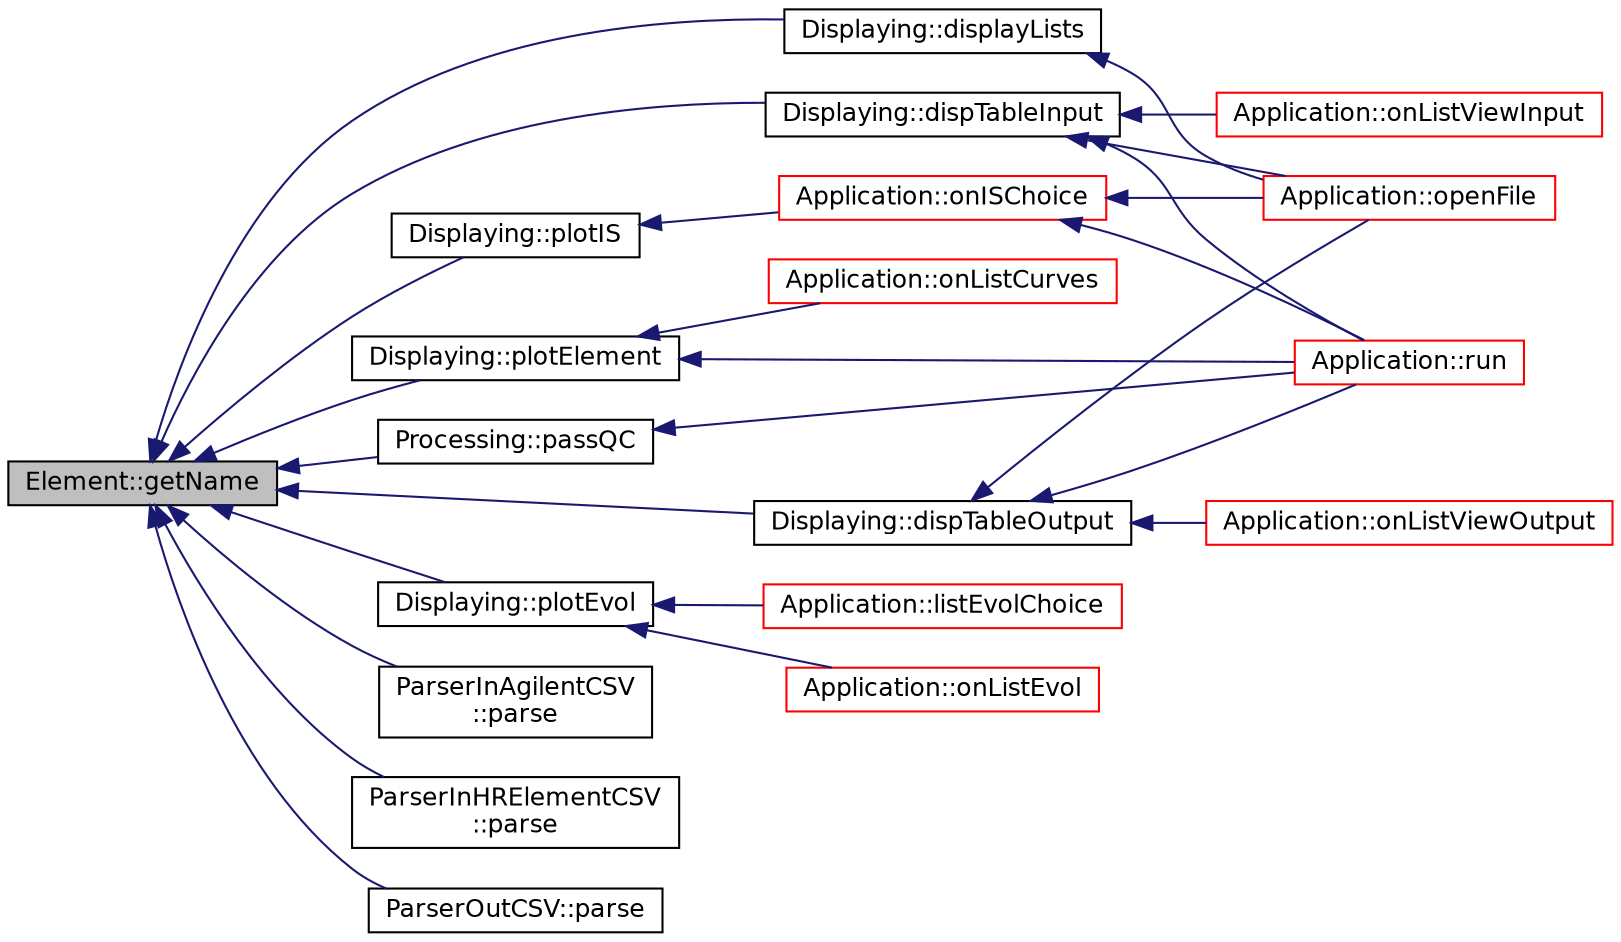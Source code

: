 digraph "Element::getName"
{
 // INTERACTIVE_SVG=YES
  edge [fontname="Helvetica",fontsize="12",labelfontname="Helvetica",labelfontsize="12"];
  node [fontname="Helvetica",fontsize="12",shape=record];
  rankdir="LR";
  Node1 [label="Element::getName",height=0.2,width=0.4,color="black", fillcolor="grey75", style="filled" fontcolor="black"];
  Node1 -> Node2 [dir="back",color="midnightblue",fontsize="12",style="solid",fontname="Helvetica"];
  Node2 [label="Displaying::dispTableInput",height=0.2,width=0.4,color="black", fillcolor="white", style="filled",URL="$a00003.html#a30730fad4ea063bd1a253de59a279ecc",tooltip="displays input data on the input Table "];
  Node2 -> Node3 [dir="back",color="midnightblue",fontsize="12",style="solid",fontname="Helvetica"];
  Node3 [label="Application::onListViewInput",height=0.2,width=0.4,color="red", fillcolor="white", style="filled",URL="$a00001.html#a046e614292cb3c01bf90568dbde70d0c",tooltip="Slot of clicking on Solutions list in input data view. "];
  Node2 -> Node4 [dir="back",color="midnightblue",fontsize="12",style="solid",fontname="Helvetica"];
  Node4 [label="Application::run",height=0.2,width=0.4,color="red", fillcolor="white", style="filled",URL="$a00001.html#a68965449404743bf1add056784d6cf81",tooltip="Slot of clicking on proceed button. "];
  Node2 -> Node5 [dir="back",color="midnightblue",fontsize="12",style="solid",fontname="Helvetica"];
  Node5 [label="Application::openFile",height=0.2,width=0.4,color="red", fillcolor="white", style="filled",URL="$a00001.html#ab7f9356b1eaa23c179500675d92a49d5",tooltip="Slot of clicking on open data file button. "];
  Node1 -> Node6 [dir="back",color="midnightblue",fontsize="12",style="solid",fontname="Helvetica"];
  Node6 [label="Displaying::dispTableOutput",height=0.2,width=0.4,color="black", fillcolor="white", style="filled",URL="$a00003.html#a773c819165ab712b4fd073ddddcd8695",tooltip="display output data on the output Table "];
  Node6 -> Node7 [dir="back",color="midnightblue",fontsize="12",style="solid",fontname="Helvetica"];
  Node7 [label="Application::onListViewOutput",height=0.2,width=0.4,color="red", fillcolor="white", style="filled",URL="$a00001.html#a8123f70b34dd0f69ba8ba756e23c0ce0",tooltip="Slot of clicking on Solutions list in output data view. "];
  Node6 -> Node4 [dir="back",color="midnightblue",fontsize="12",style="solid",fontname="Helvetica"];
  Node6 -> Node5 [dir="back",color="midnightblue",fontsize="12",style="solid",fontname="Helvetica"];
  Node1 -> Node8 [dir="back",color="midnightblue",fontsize="12",style="solid",fontname="Helvetica"];
  Node8 [label="Displaying::displayLists",height=0.2,width=0.4,color="black", fillcolor="white", style="filled",URL="$a00003.html#a5948e8f752a67b250665cee57abdadb2",tooltip="Generates lists : of Elements, HR-MR-LR Elements and Blanks. "];
  Node8 -> Node5 [dir="back",color="midnightblue",fontsize="12",style="solid",fontname="Helvetica"];
  Node1 -> Node9 [dir="back",color="midnightblue",fontsize="12",style="solid",fontname="Helvetica"];
  Node9 [label="Displaying::plotIS",height=0.2,width=0.4,color="black", fillcolor="white", style="filled",URL="$a00003.html#a836d9f49a3480b021e2c2fa22e05d6b1",tooltip="Plots internal standard curve. "];
  Node9 -> Node10 [dir="back",color="midnightblue",fontsize="12",style="solid",fontname="Helvetica"];
  Node10 [label="Application::onISChoice",height=0.2,width=0.4,color="red", fillcolor="white", style="filled",URL="$a00001.html#a9c0b6e60ede4b6f2c60abe874f351994",tooltip="Slot of choosing Internal standard plot plot to diplay. "];
  Node10 -> Node4 [dir="back",color="midnightblue",fontsize="12",style="solid",fontname="Helvetica"];
  Node10 -> Node5 [dir="back",color="midnightblue",fontsize="12",style="solid",fontname="Helvetica"];
  Node1 -> Node11 [dir="back",color="midnightblue",fontsize="12",style="solid",fontname="Helvetica"];
  Node11 [label="Displaying::plotEvol",height=0.2,width=0.4,color="black", fillcolor="white", style="filled",URL="$a00003.html#a5b87ca7ad17830b56f9609f54991dd77",tooltip="Plots Evolution curve. "];
  Node11 -> Node12 [dir="back",color="midnightblue",fontsize="12",style="solid",fontname="Helvetica"];
  Node12 [label="Application::onListEvol",height=0.2,width=0.4,color="red", fillcolor="white", style="filled",URL="$a00001.html#a782111e122dd130f507d3fcf4cf3799f",tooltip="Slot of clicking on Elements list in Evolution curve view. "];
  Node11 -> Node13 [dir="back",color="midnightblue",fontsize="12",style="solid",fontname="Helvetica"];
  Node13 [label="Application::listEvolChoice",height=0.2,width=0.4,color="red", fillcolor="white", style="filled",URL="$a00001.html#aed862c3c1e225b452efec5af99221025",tooltip="Slot of choosing the evolution plot to diplay. "];
  Node1 -> Node14 [dir="back",color="midnightblue",fontsize="12",style="solid",fontname="Helvetica"];
  Node14 [label="Displaying::plotElement",height=0.2,width=0.4,color="black", fillcolor="white", style="filled",URL="$a00003.html#a2eb8d02c398ddd7708260ec230ceafcc",tooltip="Plots Calibration curves. "];
  Node14 -> Node15 [dir="back",color="midnightblue",fontsize="12",style="solid",fontname="Helvetica"];
  Node15 [label="Application::onListCurves",height=0.2,width=0.4,color="red", fillcolor="white", style="filled",URL="$a00001.html#a4c314b290d0ecc615133d5bf6799b710",tooltip="Slot of clicking on Elements list in Calibration curve view. "];
  Node14 -> Node4 [dir="back",color="midnightblue",fontsize="12",style="solid",fontname="Helvetica"];
  Node1 -> Node16 [dir="back",color="midnightblue",fontsize="12",style="solid",fontname="Helvetica"];
  Node16 [label="ParserInAgilentCSV\l::parse",height=0.2,width=0.4,color="black", fillcolor="white", style="filled",URL="$a00007.html#a1588c3bd39bda3db375258536a8b1a39",tooltip="Parsing Function. "];
  Node1 -> Node17 [dir="back",color="midnightblue",fontsize="12",style="solid",fontname="Helvetica"];
  Node17 [label="ParserInHRElementCSV\l::parse",height=0.2,width=0.4,color="black", fillcolor="white", style="filled",URL="$a00008.html#afe0bbb03f0c526684ac059c7007a5ede",tooltip="Parsing Function. "];
  Node1 -> Node18 [dir="back",color="midnightblue",fontsize="12",style="solid",fontname="Helvetica"];
  Node18 [label="ParserOutCSV::parse",height=0.2,width=0.4,color="black", fillcolor="white", style="filled",URL="$a00010.html#aac066ac6d6c2c4d2391343af917c92b4",tooltip="Parsing Function. "];
  Node1 -> Node19 [dir="back",color="midnightblue",fontsize="12",style="solid",fontname="Helvetica"];
  Node19 [label="Processing::passQC",height=0.2,width=0.4,color="black", fillcolor="white", style="filled",URL="$a00011.html#a092b32603577be8f4482f2d5d5f7ff30",tooltip="Quality control after data processing. "];
  Node19 -> Node4 [dir="back",color="midnightblue",fontsize="12",style="solid",fontname="Helvetica"];
}
